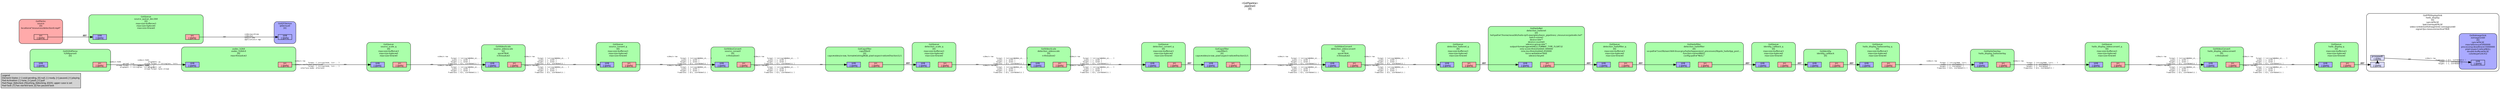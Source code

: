 digraph pipeline {
  rankdir=LR;
  fontname="sans";
  fontsize="10";
  labelloc=t;
  nodesep=.1;
  ranksep=.2;
  label="<GstPipeline>\npipeline0\n[0]";
  node [style="filled,rounded", shape=box, fontsize="9", fontname="sans", margin="0.0,0.0"];
  edge [labelfontsize="6", fontsize="9", fontname="monospace"];
  
  legend [
    pos="0,0!",
    margin="0.05,0.05",
    style="filled",
    label="Legend\lElement-States: [~] void-pending, [0] null, [-] ready, [=] paused, [>] playing\lPad-Activation: [-] none, [>] push, [<] pull\lPad-Flags: [b]locked, [f]lushing, [b]locking, [E]OS; upper-case is set\lPad-Task: [T] has started task, [t] has paused task\l",
  ];
  subgraph cluster_capsfilter1_0x143c6510 {
    fontname="Bitstream Vera Sans";
    fontsize="8";
    style="filled,rounded";
    color=black;
    label="GstCapsFilter\ncapsfilter1\n[0]\ncaps=video/x-raw, pixel-aspect-ratio=(fraction)1/1";
    subgraph cluster_capsfilter1_0x143c6510_sink {
      label="";
      style="invis";
      capsfilter1_0x143c6510_sink_0x143a18e0 [color=black, fillcolor="#aaaaff", label="sink\n[-][bFb]", height="0.2", style="filled,solid"];
    }

    subgraph cluster_capsfilter1_0x143c6510_src {
      label="";
      style="invis";
      capsfilter1_0x143c6510_src_0x143a1b30 [color=black, fillcolor="#ffaaaa", label="src\n[-][bFb]", height="0.2", style="filled,solid"];
    }

    capsfilter1_0x143c6510_sink_0x143a18e0 -> capsfilter1_0x143c6510_src_0x143a1b30 [style="invis"];
    fillcolor="#aaffaa";
  }

  capsfilter1_0x143c6510_src_0x143a1b30 -> detection_videoconvert_0x14359040_sink_0x1435d660 [labeldistance="10", labelangle="0", label="                                                  ", taillabel="ANY", headlabel="video/x-raw\l              format: { (string)ABGR64_LE,... }\l               width: [ 1, 32767 ]\l              height: [ 1, 32767 ]\l           framerate: [ 0/1, 2147483647/1 ]\lvideo/x-raw(ANY)\l              format: { (string)ABGR64_LE,... }\l               width: [ 1, 32767 ]\l              height: [ 1, 32767 ]\l           framerate: [ 0/1, 2147483647/1 ]\l"]
  subgraph cluster_capsfilter0_0x143c61d0 {
    fontname="Bitstream Vera Sans";
    fontsize="8";
    style="filled,rounded";
    color=black;
    label="GstCapsFilter\ncapsfilter0\n[0]\ncaps=video/x-raw, format=(string)RGB, pixel-aspect-ratio=(fraction)1/1";
    subgraph cluster_capsfilter0_0x143c61d0_sink {
      label="";
      style="invis";
      capsfilter0_0x143c61d0_sink_0x143a1440 [color=black, fillcolor="#aaaaff", label="sink\n[-][bFb]", height="0.2", style="filled,solid"];
    }

    subgraph cluster_capsfilter0_0x143c61d0_src {
      label="";
      style="invis";
      capsfilter0_0x143c61d0_src_0x143a1690 [color=black, fillcolor="#ffaaaa", label="src\n[-][bFb]", height="0.2", style="filled,solid"];
    }

    capsfilter0_0x143c61d0_sink_0x143a1440 -> capsfilter0_0x143c61d0_src_0x143a1690 [style="invis"];
    fillcolor="#aaffaa";
  }

  capsfilter0_0x143c61d0_src_0x143a1690 -> detection_scale_q_0x1428aa80_sink_0x1435c880 [label="ANY"]
  subgraph cluster_hailo_display_0x143b8220 {
    fontname="Bitstream Vera Sans";
    fontsize="8";
    style="filled,rounded";
    color=black;
    label="GstFPSDisplaySink\nhailo_display\n[0]\nsync=FALSE\ntext-overlay=FALSE\nvideo-sink=(GstXvImageSink) xvimagesink0\nsignal-fps-measurements=TRUE";
    subgraph cluster_hailo_display_0x143b8220_sink {
      label="";
      style="invis";
      _proxypad0_0x143bc060 [color=black, fillcolor="#ddddff", label="proxypad0\n[-][bfb]", height="0.2", style="filled,solid"];
    hailo_display_0x143b8220_sink_0x143ba050 -> _proxypad0_0x143bc060 [style=dashed, minlen=0]
      hailo_display_0x143b8220_sink_0x143ba050 [color=black, fillcolor="#ddddff", label="sink\n[-][bFb]", height="0.2", style="filled,solid"];
    }

    fillcolor="#ffffff";
    subgraph cluster_xvimagesink0_0x143b4730 {
      fontname="Bitstream Vera Sans";
      fontsize="8";
      style="filled,rounded";
      color=black;
      label="GstXvImageSink\nxvimagesink0\n[0]\nsync=FALSE\nmax-lateness=5000000\nprocessing-deadline=15000000\npixel-aspect-ratio=NULL\ndouble-buffer=FALSE\ncolorkey=526352";
      subgraph cluster_xvimagesink0_0x143b4730_sink {
        label="";
        style="invis";
        xvimagesink0_0x143b4730_sink_0x143a11f0 [color=black, fillcolor="#aaaaff", label="sink\n[-][bFb]", height="0.2", style="filled,solid"];
      }

      fillcolor="#aaaaff";
    }

    _proxypad0_0x143bc060 -> xvimagesink0_0x143b4730_sink_0x143a11f0 [labeldistance="10", labelangle="0", label="                                                  ", taillabel="ANY", headlabel="video/x-raw\l           framerate: [ 0/1, 2147483647/1 ]\l               width: [ 1, 2147483647 ]\l              height: [ 1, 2147483647 ]\l"]
  }

  subgraph cluster_hailo_display_q_0x143a2140 {
    fontname="Bitstream Vera Sans";
    fontsize="8";
    style="filled,rounded";
    color=black;
    label="GstQueue\nhailo_display_q\n[0]\nmax-size-buffers=3\nmax-size-bytes=0\nmax-size-time=0";
    subgraph cluster_hailo_display_q_0x143a2140_sink {
      label="";
      style="invis";
      hailo_display_q_0x143a2140_sink_0x143a0d50 [color=black, fillcolor="#aaaaff", label="sink\n[-][bFb]", height="0.2", style="filled,solid"];
    }

    subgraph cluster_hailo_display_q_0x143a2140_src {
      label="";
      style="invis";
      hailo_display_q_0x143a2140_src_0x143a0fa0 [color=black, fillcolor="#ffaaaa", label="src\n[-][bFb]", height="0.2", style="filled,solid"];
    }

    hailo_display_q_0x143a2140_sink_0x143a0d50 -> hailo_display_q_0x143a2140_src_0x143a0fa0 [style="invis"];
    fillcolor="#aaffaa";
  }

  hailo_display_q_0x143a2140_src_0x143a0fa0 -> hailo_display_0x143b8220_sink_0x143ba050 [label="ANY"]
  subgraph cluster_hailo_display_videoconvert_0x14359520 {
    fontname="Bitstream Vera Sans";
    fontsize="8";
    style="filled,rounded";
    color=black;
    label="GstVideoConvert\nhailo_display_videoconvert\n[0]\nn-threads=2";
    subgraph cluster_hailo_display_videoconvert_0x14359520_sink {
      label="";
      style="invis";
      hailo_display_videoconvert_0x14359520_sink_0x143a08b0 [color=black, fillcolor="#aaaaff", label="sink\n[-][bFb]", height="0.2", style="filled,solid"];
    }

    subgraph cluster_hailo_display_videoconvert_0x14359520_src {
      label="";
      style="invis";
      hailo_display_videoconvert_0x14359520_src_0x143a0b00 [color=black, fillcolor="#ffaaaa", label="src\n[-][bFb]", height="0.2", style="filled,solid"];
    }

    hailo_display_videoconvert_0x14359520_sink_0x143a08b0 -> hailo_display_videoconvert_0x14359520_src_0x143a0b00 [style="invis"];
    fillcolor="#aaffaa";
  }

  hailo_display_videoconvert_0x14359520_src_0x143a0b00 -> hailo_display_q_0x143a2140_sink_0x143a0d50 [labeldistance="10", labelangle="0", label="                                                  ", taillabel="video/x-raw\l              format: { (string)ABGR64_LE,... }\l               width: [ 1, 32767 ]\l              height: [ 1, 32767 ]\l           framerate: [ 0/1, 2147483647/1 ]\lvideo/x-raw(ANY)\l              format: { (string)ABGR64_LE,... }\l               width: [ 1, 32767 ]\l              height: [ 1, 32767 ]\l           framerate: [ 0/1, 2147483647/1 ]\l", headlabel="ANY"]
  subgraph cluster_hailo_display_videoconvert_q_0x1428bc80 {
    fontname="Bitstream Vera Sans";
    fontsize="8";
    style="filled,rounded";
    color=black;
    label="GstQueue\nhailo_display_videoconvert_q\n[0]\nmax-size-buffers=3\nmax-size-bytes=0\nmax-size-time=0";
    subgraph cluster_hailo_display_videoconvert_q_0x1428bc80_sink {
      label="";
      style="invis";
      hailo_display_videoconvert_q_0x1428bc80_sink_0x143a0410 [color=black, fillcolor="#aaaaff", label="sink\n[-][bFb]", height="0.2", style="filled,solid"];
    }

    subgraph cluster_hailo_display_videoconvert_q_0x1428bc80_src {
      label="";
      style="invis";
      hailo_display_videoconvert_q_0x1428bc80_src_0x143a0660 [color=black, fillcolor="#ffaaaa", label="src\n[-][bFb]", height="0.2", style="filled,solid"];
    }

    hailo_display_videoconvert_q_0x1428bc80_sink_0x143a0410 -> hailo_display_videoconvert_q_0x1428bc80_src_0x143a0660 [style="invis"];
    fillcolor="#aaffaa";
  }

  hailo_display_videoconvert_q_0x1428bc80_src_0x143a0660 -> hailo_display_videoconvert_0x14359520_sink_0x143a08b0 [labeldistance="10", labelangle="0", label="                                                  ", taillabel="ANY", headlabel="video/x-raw\l              format: { (string)ABGR64_LE,... }\l               width: [ 1, 32767 ]\l              height: [ 1, 32767 ]\l           framerate: [ 0/1, 2147483647/1 ]\lvideo/x-raw(ANY)\l              format: { (string)ABGR64_LE,... }\l               width: [ 1, 32767 ]\l              height: [ 1, 32767 ]\l           framerate: [ 0/1, 2147483647/1 ]\l"]
  subgraph cluster_hailo_display_hailooverlay_0x143a62b0 {
    fontname="Bitstream Vera Sans";
    fontsize="8";
    style="filled,rounded";
    color=black;
    label="GstHailoOverlay\nhailo_display_hailooverlay\n[0]";
    subgraph cluster_hailo_display_hailooverlay_0x143a62b0_sink {
      label="";
      style="invis";
      hailo_display_hailooverlay_0x143a62b0_sink_0x14367d60 [color=black, fillcolor="#aaaaff", label="sink\n[-][bFb]", height="0.2", style="filled,solid"];
    }

    subgraph cluster_hailo_display_hailooverlay_0x143a62b0_src {
      label="";
      style="invis";
      hailo_display_hailooverlay_0x143a62b0_src_0x143a01c0 [color=black, fillcolor="#ffaaaa", label="src\n[-][bFb]", height="0.2", style="filled,solid"];
    }

    hailo_display_hailooverlay_0x143a62b0_sink_0x14367d60 -> hailo_display_hailooverlay_0x143a62b0_src_0x143a01c0 [style="invis"];
    fillcolor="#aaffaa";
  }

  hailo_display_hailooverlay_0x143a62b0_src_0x143a01c0 -> hailo_display_videoconvert_q_0x1428bc80_sink_0x143a0410 [labeldistance="10", labelangle="0", label="                                                  ", taillabel="video/x-raw\l              format: { (string)RGB, (stri... }\l               width: [ 1, 2147483647 ]\l              height: [ 1, 2147483647 ]\l           framerate: [ 0/1, 2147483647/1 ]\l", headlabel="ANY"]
  subgraph cluster_hailo_display_hailooverlay_q_0x1428b980 {
    fontname="Bitstream Vera Sans";
    fontsize="8";
    style="filled,rounded";
    color=black;
    label="GstQueue\nhailo_display_hailooverlay_q\n[0]\nmax-size-buffers=3\nmax-size-bytes=0\nmax-size-time=0";
    subgraph cluster_hailo_display_hailooverlay_q_0x1428b980_sink {
      label="";
      style="invis";
      hailo_display_hailooverlay_q_0x1428b980_sink_0x143678c0 [color=black, fillcolor="#aaaaff", label="sink\n[-][bFb]", height="0.2", style="filled,solid"];
    }

    subgraph cluster_hailo_display_hailooverlay_q_0x1428b980_src {
      label="";
      style="invis";
      hailo_display_hailooverlay_q_0x1428b980_src_0x14367b10 [color=black, fillcolor="#ffaaaa", label="src\n[-][bFb]", height="0.2", style="filled,solid"];
    }

    hailo_display_hailooverlay_q_0x1428b980_sink_0x143678c0 -> hailo_display_hailooverlay_q_0x1428b980_src_0x14367b10 [style="invis"];
    fillcolor="#aaffaa";
  }

  hailo_display_hailooverlay_q_0x1428b980_src_0x14367b10 -> hailo_display_hailooverlay_0x143a62b0_sink_0x14367d60 [labeldistance="10", labelangle="0", label="                                                  ", taillabel="ANY", headlabel="video/x-raw\l              format: { (string)RGB, (stri... }\l               width: [ 1, 2147483647 ]\l              height: [ 1, 2147483647 ]\l           framerate: [ 0/1, 2147483647/1 ]\l"]
  subgraph cluster_identity_callback_0x1439c350 {
    fontname="Bitstream Vera Sans";
    fontsize="8";
    style="filled,rounded";
    color=black;
    label="GstIdentity\nidentity_callback\n[0]";
    subgraph cluster_identity_callback_0x1439c350_sink {
      label="";
      style="invis";
      identity_callback_0x1439c350_sink_0x14367420 [color=black, fillcolor="#aaaaff", label="sink\n[-][bFb]", height="0.2", style="filled,solid"];
    }

    subgraph cluster_identity_callback_0x1439c350_src {
      label="";
      style="invis";
      identity_callback_0x1439c350_src_0x14367670 [color=black, fillcolor="#ffaaaa", label="src\n[-][bFb]", height="0.2", style="filled,solid"];
    }

    identity_callback_0x1439c350_sink_0x14367420 -> identity_callback_0x1439c350_src_0x14367670 [style="invis"];
    fillcolor="#aaffaa";
  }

  identity_callback_0x1439c350_src_0x14367670 -> hailo_display_hailooverlay_q_0x1428b980_sink_0x143678c0 [label="ANY"]
  subgraph cluster_identity_callback_q_0x1428b680 {
    fontname="Bitstream Vera Sans";
    fontsize="8";
    style="filled,rounded";
    color=black;
    label="GstQueue\nidentity_callback_q\n[0]\nmax-size-buffers=3\nmax-size-bytes=0\nmax-size-time=0";
    subgraph cluster_identity_callback_q_0x1428b680_sink {
      label="";
      style="invis";
      identity_callback_q_0x1428b680_sink_0x14366f80 [color=black, fillcolor="#aaaaff", label="sink\n[-][bFb]", height="0.2", style="filled,solid"];
    }

    subgraph cluster_identity_callback_q_0x1428b680_src {
      label="";
      style="invis";
      identity_callback_q_0x1428b680_src_0x143671d0 [color=black, fillcolor="#ffaaaa", label="src\n[-][bFb]", height="0.2", style="filled,solid"];
    }

    identity_callback_q_0x1428b680_sink_0x14366f80 -> identity_callback_q_0x1428b680_src_0x143671d0 [style="invis"];
    fillcolor="#aaffaa";
  }

  identity_callback_q_0x1428b680_src_0x143671d0 -> identity_callback_0x1439c350_sink_0x14367420 [label="ANY"]
  subgraph cluster_detection_hailofilter_0x14394120 {
    fontname="Bitstream Vera Sans";
    fontsize="8";
    style="filled,rounded";
    color=black;
    label="GstHailofilter\ndetection_hailofilter\n[0]\nso-path=\"/usr/lib/aarch64-linux-gnu/hailo/tappas/post_processes/libyolo_hailortpp_post.…\nfunction-name=NULL\nconfig-path=\"NULL\"";
    subgraph cluster_detection_hailofilter_0x14394120_sink {
      label="";
      style="invis";
      detection_hailofilter_0x14394120_sink_0x14366ae0 [color=black, fillcolor="#aaaaff", label="sink\n[-][bFb]", height="0.2", style="filled,solid"];
    }

    subgraph cluster_detection_hailofilter_0x14394120_src {
      label="";
      style="invis";
      detection_hailofilter_0x14394120_src_0x14366d30 [color=black, fillcolor="#ffaaaa", label="src\n[-][bFb]", height="0.2", style="filled,solid"];
    }

    detection_hailofilter_0x14394120_sink_0x14366ae0 -> detection_hailofilter_0x14394120_src_0x14366d30 [style="invis"];
    fillcolor="#aaffaa";
  }

  detection_hailofilter_0x14394120_src_0x14366d30 -> identity_callback_q_0x1428b680_sink_0x14366f80 [label="ANY"]
  subgraph cluster_detection_hailofilter_q_0x1428b380 {
    fontname="Bitstream Vera Sans";
    fontsize="8";
    style="filled,rounded";
    color=black;
    label="GstQueue\ndetection_hailofilter_q\n[0]\nmax-size-buffers=3\nmax-size-bytes=0\nmax-size-time=0";
    subgraph cluster_detection_hailofilter_q_0x1428b380_sink {
      label="";
      style="invis";
      detection_hailofilter_q_0x1428b380_sink_0x14366640 [color=black, fillcolor="#aaaaff", label="sink\n[-][bFb]", height="0.2", style="filled,solid"];
    }

    subgraph cluster_detection_hailofilter_q_0x1428b380_src {
      label="";
      style="invis";
      detection_hailofilter_q_0x1428b380_src_0x14366890 [color=black, fillcolor="#ffaaaa", label="src\n[-][bFb]", height="0.2", style="filled,solid"];
    }

    detection_hailofilter_q_0x1428b380_sink_0x14366640 -> detection_hailofilter_q_0x1428b380_src_0x14366890 [style="invis"];
    fillcolor="#aaffaa";
  }

  detection_hailofilter_q_0x1428b380_src_0x14366890 -> detection_hailofilter_0x14394120_sink_0x14366ae0 [label="ANY"]
  subgraph cluster_detection_hailonet_0x1437b190 {
    fontname="Bitstream Vera Sans";
    fontsize="8";
    style="filled,rounded";
    color=black;
    label="GstHailoNet\ndetection_hailonet\n[0]\nhef-path=\"/home/rasai/kh/hailo-rpi5-examples/basic_pipelines/../resources/yolov6n.hef\"\nbatch-size=2\ndevice-id=\"\"\ndevice-count=0\nvdevice-group-id=\"\"\noutput-format-type=HAILO_FORMAT_TYPE_FLOAT32\nnms-score-threshold=0.300000\nnms-iou-threshold=0.450000\nforce-writable=TRUE\nvdevice-key=0";
    subgraph cluster_detection_hailonet_0x1437b190_sink {
      label="";
      style="invis";
      detection_hailonet_0x1437b190_sink_0x143661a0 [color=black, fillcolor="#aaaaff", label="sink\n[-][bFb]", height="0.2", style="filled,solid"];
    }

    subgraph cluster_detection_hailonet_0x1437b190_src {
      label="";
      style="invis";
      detection_hailonet_0x1437b190_src_0x143663f0 [color=black, fillcolor="#ffaaaa", label="src\n[-][bFb]", height="0.2", style="filled,solid"];
    }

    detection_hailonet_0x1437b190_sink_0x143661a0 -> detection_hailonet_0x1437b190_src_0x143663f0 [style="invis"];
    fillcolor="#aaffaa";
  }

  detection_hailonet_0x1437b190_src_0x143663f0 -> detection_hailofilter_q_0x1428b380_sink_0x14366640 [label="ANY"]
  subgraph cluster_detection_hailonet_q_0x1428b080 {
    fontname="Bitstream Vera Sans";
    fontsize="8";
    style="filled,rounded";
    color=black;
    label="GstQueue\ndetection_hailonet_q\n[0]\nmax-size-buffers=3\nmax-size-bytes=0\nmax-size-time=0";
    subgraph cluster_detection_hailonet_q_0x1428b080_sink {
      label="";
      style="invis";
      detection_hailonet_q_0x1428b080_sink_0x1435db00 [color=black, fillcolor="#aaaaff", label="sink\n[-][bFb]", height="0.2", style="filled,solid"];
    }

    subgraph cluster_detection_hailonet_q_0x1428b080_src {
      label="";
      style="invis";
      detection_hailonet_q_0x1428b080_src_0x1435dd50 [color=black, fillcolor="#ffaaaa", label="src\n[-][bFb]", height="0.2", style="filled,solid"];
    }

    detection_hailonet_q_0x1428b080_sink_0x1435db00 -> detection_hailonet_q_0x1428b080_src_0x1435dd50 [style="invis"];
    fillcolor="#aaffaa";
  }

  detection_hailonet_q_0x1428b080_src_0x1435dd50 -> detection_hailonet_0x1437b190_sink_0x143661a0 [label="ANY"]
  subgraph cluster_detection_videoconvert_0x14359040 {
    fontname="Bitstream Vera Sans";
    fontsize="8";
    style="filled,rounded";
    color=black;
    label="GstVideoConvert\ndetection_videoconvert\n[0]\nqos=TRUE\nn-threads=2";
    subgraph cluster_detection_videoconvert_0x14359040_sink {
      label="";
      style="invis";
      detection_videoconvert_0x14359040_sink_0x1435d660 [color=black, fillcolor="#aaaaff", label="sink\n[-][bFb]", height="0.2", style="filled,solid"];
    }

    subgraph cluster_detection_videoconvert_0x14359040_src {
      label="";
      style="invis";
      detection_videoconvert_0x14359040_src_0x1435d8b0 [color=black, fillcolor="#ffaaaa", label="src\n[-][bFb]", height="0.2", style="filled,solid"];
    }

    detection_videoconvert_0x14359040_sink_0x1435d660 -> detection_videoconvert_0x14359040_src_0x1435d8b0 [style="invis"];
    fillcolor="#aaffaa";
  }

  detection_videoconvert_0x14359040_src_0x1435d8b0 -> detection_hailonet_q_0x1428b080_sink_0x1435db00 [labeldistance="10", labelangle="0", label="                                                  ", taillabel="video/x-raw\l              format: { (string)ABGR64_LE,... }\l               width: [ 1, 32767 ]\l              height: [ 1, 32767 ]\l           framerate: [ 0/1, 2147483647/1 ]\lvideo/x-raw(ANY)\l              format: { (string)ABGR64_LE,... }\l               width: [ 1, 32767 ]\l              height: [ 1, 32767 ]\l           framerate: [ 0/1, 2147483647/1 ]\l", headlabel="ANY"]
  subgraph cluster_detection_convert_q_0x1428ad80 {
    fontname="Bitstream Vera Sans";
    fontsize="8";
    style="filled,rounded";
    color=black;
    label="GstQueue\ndetection_convert_q\n[0]\nmax-size-buffers=3\nmax-size-bytes=0\nmax-size-time=0";
    subgraph cluster_detection_convert_q_0x1428ad80_sink {
      label="";
      style="invis";
      detection_convert_q_0x1428ad80_sink_0x1435d1c0 [color=black, fillcolor="#aaaaff", label="sink\n[-][bFb]", height="0.2", style="filled,solid"];
    }

    subgraph cluster_detection_convert_q_0x1428ad80_src {
      label="";
      style="invis";
      detection_convert_q_0x1428ad80_src_0x1435d410 [color=black, fillcolor="#ffaaaa", label="src\n[-][bFb]", height="0.2", style="filled,solid"];
    }

    detection_convert_q_0x1428ad80_sink_0x1435d1c0 -> detection_convert_q_0x1428ad80_src_0x1435d410 [style="invis"];
    fillcolor="#aaffaa";
  }

  detection_convert_q_0x1428ad80_src_0x1435d410 -> capsfilter1_0x143c6510_sink_0x143a18e0 [label="ANY"]
  subgraph cluster_detection_videoscale_0x14358b60 {
    fontname="Bitstream Vera Sans";
    fontsize="8";
    style="filled,rounded";
    color=black;
    label="GstVideoScale\ndetection_videoscale\n[0]\nn-threads=2";
    subgraph cluster_detection_videoscale_0x14358b60_sink {
      label="";
      style="invis";
      detection_videoscale_0x14358b60_sink_0x1435cd20 [color=black, fillcolor="#aaaaff", label="sink\n[-][bFb]", height="0.2", style="filled,solid"];
    }

    subgraph cluster_detection_videoscale_0x14358b60_src {
      label="";
      style="invis";
      detection_videoscale_0x14358b60_src_0x1435cf70 [color=black, fillcolor="#ffaaaa", label="src\n[-][bFb]", height="0.2", style="filled,solid"];
    }

    detection_videoscale_0x14358b60_sink_0x1435cd20 -> detection_videoscale_0x14358b60_src_0x1435cf70 [style="invis"];
    fillcolor="#aaffaa";
  }

  detection_videoscale_0x14358b60_src_0x1435cf70 -> detection_convert_q_0x1428ad80_sink_0x1435d1c0 [labeldistance="10", labelangle="0", label="                                                  ", taillabel="video/x-raw\l              format: { (string)ABGR64_LE,... }\l               width: [ 1, 32767 ]\l              height: [ 1, 32767 ]\l           framerate: [ 0/1, 2147483647/1 ]\lvideo/x-raw(ANY)\l              format: { (string)ABGR64_LE,... }\l               width: [ 1, 32767 ]\l              height: [ 1, 32767 ]\l           framerate: [ 0/1, 2147483647/1 ]\l", headlabel="ANY"]
  subgraph cluster_detection_scale_q_0x1428aa80 {
    fontname="Bitstream Vera Sans";
    fontsize="8";
    style="filled,rounded";
    color=black;
    label="GstQueue\ndetection_scale_q\n[0]\nmax-size-buffers=3\nmax-size-bytes=0\nmax-size-time=0";
    subgraph cluster_detection_scale_q_0x1428aa80_sink {
      label="";
      style="invis";
      detection_scale_q_0x1428aa80_sink_0x1435c880 [color=black, fillcolor="#aaaaff", label="sink\n[-][bFb]", height="0.2", style="filled,solid"];
    }

    subgraph cluster_detection_scale_q_0x1428aa80_src {
      label="";
      style="invis";
      detection_scale_q_0x1428aa80_src_0x1435cad0 [color=black, fillcolor="#ffaaaa", label="src\n[-][bFb]", height="0.2", style="filled,solid"];
    }

    detection_scale_q_0x1428aa80_sink_0x1435c880 -> detection_scale_q_0x1428aa80_src_0x1435cad0 [style="invis"];
    fillcolor="#aaffaa";
  }

  detection_scale_q_0x1428aa80_src_0x1435cad0 -> detection_videoscale_0x14358b60_sink_0x1435cd20 [labeldistance="10", labelangle="0", label="                                                  ", taillabel="ANY", headlabel="video/x-raw\l              format: { (string)ABGR64_LE,... }\l               width: [ 1, 32767 ]\l              height: [ 1, 32767 ]\l           framerate: [ 0/1, 2147483647/1 ]\lvideo/x-raw(ANY)\l              format: { (string)ABGR64_LE,... }\l               width: [ 1, 32767 ]\l              height: [ 1, 32767 ]\l           framerate: [ 0/1, 2147483647/1 ]\l"]
  subgraph cluster_source_convert_0x14358680 {
    fontname="Bitstream Vera Sans";
    fontsize="8";
    style="filled,rounded";
    color=black;
    label="GstVideoConvert\nsource_convert\n[0]\nn-threads=3";
    subgraph cluster_source_convert_0x14358680_sink {
      label="";
      style="invis";
      source_convert_0x14358680_sink_0x1435c3e0 [color=black, fillcolor="#aaaaff", label="sink\n[-][bFb]", height="0.2", style="filled,solid"];
    }

    subgraph cluster_source_convert_0x14358680_src {
      label="";
      style="invis";
      source_convert_0x14358680_src_0x1435c630 [color=black, fillcolor="#ffaaaa", label="src\n[-][bFb]", height="0.2", style="filled,solid"];
    }

    source_convert_0x14358680_sink_0x1435c3e0 -> source_convert_0x14358680_src_0x1435c630 [style="invis"];
    fillcolor="#aaffaa";
  }

  source_convert_0x14358680_src_0x1435c630 -> capsfilter0_0x143c61d0_sink_0x143a1440 [labeldistance="10", labelangle="0", label="                                                  ", taillabel="video/x-raw\l              format: { (string)ABGR64_LE,... }\l               width: [ 1, 32767 ]\l              height: [ 1, 32767 ]\l           framerate: [ 0/1, 2147483647/1 ]\lvideo/x-raw(ANY)\l              format: { (string)ABGR64_LE,... }\l               width: [ 1, 32767 ]\l              height: [ 1, 32767 ]\l           framerate: [ 0/1, 2147483647/1 ]\l", headlabel="ANY"]
  subgraph cluster_source_convert_q_0x1428a780 {
    fontname="Bitstream Vera Sans";
    fontsize="8";
    style="filled,rounded";
    color=black;
    label="GstQueue\nsource_convert_q\n[0]\nmax-size-buffers=3\nmax-size-bytes=0\nmax-size-time=0";
    subgraph cluster_source_convert_q_0x1428a780_sink {
      label="";
      style="invis";
      source_convert_q_0x1428a780_sink_0x14287d70 [color=black, fillcolor="#aaaaff", label="sink\n[-][bFb]", height="0.2", style="filled,solid"];
    }

    subgraph cluster_source_convert_q_0x1428a780_src {
      label="";
      style="invis";
      source_convert_q_0x1428a780_src_0x1435c190 [color=black, fillcolor="#ffaaaa", label="src\n[-][bFb]", height="0.2", style="filled,solid"];
    }

    source_convert_q_0x1428a780_sink_0x14287d70 -> source_convert_q_0x1428a780_src_0x1435c190 [style="invis"];
    fillcolor="#aaffaa";
  }

  source_convert_q_0x1428a780_src_0x1435c190 -> source_convert_0x14358680_sink_0x1435c3e0 [labeldistance="10", labelangle="0", label="                                                  ", taillabel="ANY", headlabel="video/x-raw\l              format: { (string)ABGR64_LE,... }\l               width: [ 1, 32767 ]\l              height: [ 1, 32767 ]\l           framerate: [ 0/1, 2147483647/1 ]\lvideo/x-raw(ANY)\l              format: { (string)ABGR64_LE,... }\l               width: [ 1, 32767 ]\l              height: [ 1, 32767 ]\l           framerate: [ 0/1, 2147483647/1 ]\l"]
  subgraph cluster_source_videoscale_0x143581a0 {
    fontname="Bitstream Vera Sans";
    fontsize="8";
    style="filled,rounded";
    color=black;
    label="GstVideoScale\nsource_videoscale\n[0]\nqos=TRUE\nn-threads=2";
    subgraph cluster_source_videoscale_0x143581a0_sink {
      label="";
      style="invis";
      source_videoscale_0x143581a0_sink_0x142878d0 [color=black, fillcolor="#aaaaff", label="sink\n[-][bFb]", height="0.2", style="filled,solid"];
    }

    subgraph cluster_source_videoscale_0x143581a0_src {
      label="";
      style="invis";
      source_videoscale_0x143581a0_src_0x14287b20 [color=black, fillcolor="#ffaaaa", label="src\n[-][bFb]", height="0.2", style="filled,solid"];
    }

    source_videoscale_0x143581a0_sink_0x142878d0 -> source_videoscale_0x143581a0_src_0x14287b20 [style="invis"];
    fillcolor="#aaffaa";
  }

  source_videoscale_0x143581a0_src_0x14287b20 -> source_convert_q_0x1428a780_sink_0x14287d70 [labeldistance="10", labelangle="0", label="                                                  ", taillabel="video/x-raw\l              format: { (string)ABGR64_LE,... }\l               width: [ 1, 32767 ]\l              height: [ 1, 32767 ]\l           framerate: [ 0/1, 2147483647/1 ]\lvideo/x-raw(ANY)\l              format: { (string)ABGR64_LE,... }\l               width: [ 1, 32767 ]\l              height: [ 1, 32767 ]\l           framerate: [ 0/1, 2147483647/1 ]\l", headlabel="ANY"]
  subgraph cluster_source_scale_q_0x1428a480 {
    fontname="Bitstream Vera Sans";
    fontsize="8";
    style="filled,rounded";
    color=black;
    label="GstQueue\nsource_scale_q\n[0]\nmax-size-buffers=3\nmax-size-bytes=0\nmax-size-time=0";
    subgraph cluster_source_scale_q_0x1428a480_sink {
      label="";
      style="invis";
      source_scale_q_0x1428a480_sink_0x14287430 [color=black, fillcolor="#aaaaff", label="sink\n[-][bFb]", height="0.2", style="filled,solid"];
    }

    subgraph cluster_source_scale_q_0x1428a480_src {
      label="";
      style="invis";
      source_scale_q_0x1428a480_src_0x14287680 [color=black, fillcolor="#ffaaaa", label="src\n[-][bFb]", height="0.2", style="filled,solid"];
    }

    source_scale_q_0x1428a480_sink_0x14287430 -> source_scale_q_0x1428a480_src_0x14287680 [style="invis"];
    fillcolor="#aaffaa";
  }

  source_scale_q_0x1428a480_src_0x14287680 -> source_videoscale_0x143581a0_sink_0x142878d0 [labeldistance="10", labelangle="0", label="                                                  ", taillabel="ANY", headlabel="video/x-raw\l              format: { (string)ABGR64_LE,... }\l               width: [ 1, 32767 ]\l              height: [ 1, 32767 ]\l           framerate: [ 0/1, 2147483647/1 ]\lvideo/x-raw(ANY)\l              format: { (string)ABGR64_LE,... }\l               width: [ 1, 32767 ]\l              height: [ 1, 32767 ]\l           framerate: [ 0/1, 2147483647/1 ]\l"]
  subgraph cluster_avdec_h264_0_0x14348320 {
    fontname="Bitstream Vera Sans";
    fontsize="8";
    style="filled,rounded";
    color=black;
    label="avdec_h264\navdec_h264-0\n[0]\nmax-threads=2";
    subgraph cluster_avdec_h264_0_0x14348320_sink {
      label="";
      style="invis";
      avdec_h264_0_0x14348320_sink_0x14286f90 [color=black, fillcolor="#aaaaff", label="sink\n[-][bFb]", height="0.2", style="filled,solid"];
    }

    subgraph cluster_avdec_h264_0_0x14348320_src {
      label="";
      style="invis";
      avdec_h264_0_0x14348320_src_0x142871e0 [color=black, fillcolor="#ffaaaa", label="src\n[-][bFb]", height="0.2", style="filled,solid"];
    }

    avdec_h264_0_0x14348320_sink_0x14286f90 -> avdec_h264_0_0x14348320_src_0x142871e0 [style="invis"];
    fillcolor="#aaffaa";
  }

  avdec_h264_0_0x14348320_src_0x142871e0 -> source_scale_q_0x1428a480_sink_0x14287430 [labeldistance="10", labelangle="0", label="                                                  ", taillabel="video/x-raw\l              format: { (string)I420, (str... }\lvideo/x-raw(format:Interlaced)\l              format: { (string)I420, (str... }\l      interlace-mode: alternate\l", headlabel="ANY"]
  subgraph cluster_h264parse0_0x142a3a70 {
    fontname="Bitstream Vera Sans";
    fontsize="8";
    style="filled,rounded";
    color=black;
    label="GstH264Parse\nh264parse0\n[0]";
    subgraph cluster_h264parse0_0x142a3a70_sink {
      label="";
      style="invis";
      h264parse0_0x142a3a70_sink_0x14286af0 [color=black, fillcolor="#aaaaff", label="sink\n[-][bFb]", height="0.2", style="filled,solid"];
    }

    subgraph cluster_h264parse0_0x142a3a70_src {
      label="";
      style="invis";
      h264parse0_0x142a3a70_src_0x14286d40 [color=black, fillcolor="#ffaaaa", label="src\n[-][bFb]", height="0.2", style="filled,solid"];
    }

    h264parse0_0x142a3a70_sink_0x14286af0 -> h264parse0_0x142a3a70_src_0x14286d40 [style="invis"];
    fillcolor="#aaffaa";
  }

  h264parse0_0x142a3a70_src_0x14286d40 -> avdec_h264_0_0x14348320_sink_0x14286f90 [labeldistance="10", labelangle="0", label="                                                  ", taillabel="video/x-h264\l              parsed: true\l       stream-format: { (string)avc, (stri... }\l           alignment: { (string)au, (strin... }\l", headlabel="video/x-h264\l           alignment: au\l       stream-format: { (string)avc, (stri... }\lvideo/x-h264\l           alignment: nal\l       stream-format: byte-stream\l"]
  subgraph cluster_qtdemux0_0x1429e150 {
    fontname="Bitstream Vera Sans";
    fontsize="8";
    style="filled,rounded";
    color=black;
    label="GstQTDemux\nqtdemux0\n[0]";
    subgraph cluster_qtdemux0_0x1429e150_sink {
      label="";
      style="invis";
      qtdemux0_0x1429e150_sink_0x142868a0 [color=black, fillcolor="#aaaaff", label="sink\n[-][bFb]", height="0.2", style="filled,solid"];
    }

    fillcolor="#aaaaff";
  }

  subgraph cluster_source_queue_dec264_0x1428a180 {
    fontname="Bitstream Vera Sans";
    fontsize="8";
    style="filled,rounded";
    color=black;
    label="GstQueue\nsource_queue_dec264\n[0]\nmax-size-buffers=3\nmax-size-bytes=0\nmax-size-time=0";
    subgraph cluster_source_queue_dec264_0x1428a180_sink {
      label="";
      style="invis";
      source_queue_dec264_0x1428a180_sink_0x14286400 [color=black, fillcolor="#aaaaff", label="sink\n[-][bFb]", height="0.2", style="filled,solid"];
    }

    subgraph cluster_source_queue_dec264_0x1428a180_src {
      label="";
      style="invis";
      source_queue_dec264_0x1428a180_src_0x14286650 [color=black, fillcolor="#ffaaaa", label="src\n[-][bFb]", height="0.2", style="filled,solid"];
    }

    source_queue_dec264_0x1428a180_sink_0x14286400 -> source_queue_dec264_0x1428a180_src_0x14286650 [style="invis"];
    fillcolor="#aaffaa";
  }

  source_queue_dec264_0x1428a180_src_0x14286650 -> qtdemux0_0x1429e150_sink_0x142868a0 [labeldistance="10", labelangle="0", label="                                                  ", taillabel="ANY", headlabel="video/quicktime\lvideo/mj2\laudio/x-m4a\lapplication/x-3gp\l"]
  subgraph cluster_source_0x1427a380 {
    fontname="Bitstream Vera Sans";
    fontsize="8";
    style="filled,rounded";
    color=black;
    label="GstFileSrc\nsource\n[0]\nlocation=\"resources/detection0.mp4\"";
    subgraph cluster_source_0x1427a380_src {
      label="";
      style="invis";
      source_0x1427a380_src_0x142861b0 [color=black, fillcolor="#ffaaaa", label="src\n[-][bFb]", height="0.2", style="filled,solid"];
    }

    fillcolor="#ffaaaa";
  }

  source_0x1427a380_src_0x142861b0 -> source_queue_dec264_0x1428a180_sink_0x14286400 [label="ANY"]
}
